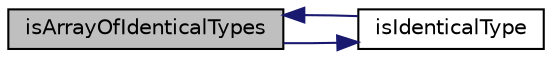 digraph "isArrayOfIdenticalTypes"
{
  edge [fontname="Helvetica",fontsize="10",labelfontname="Helvetica",labelfontsize="10"];
  node [fontname="Helvetica",fontsize="10",shape=record];
  rankdir="LR";
  Node1 [label="isArrayOfIdenticalTypes",height=0.2,width=0.4,color="black", fillcolor="grey75", style="filled" fontcolor="black"];
  Node1 -> Node2 [color="midnightblue",fontsize="10",style="solid",fontname="Helvetica"];
  Node2 [label="isIdenticalType",height=0.2,width=0.4,color="black", fillcolor="white", style="filled",URL="$class_simple_test_compatibility.html#a3a42dc5ca16433e7d78af2433414a676"];
  Node2 -> Node1 [color="midnightblue",fontsize="10",style="solid",fontname="Helvetica"];
}
